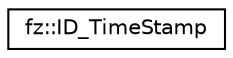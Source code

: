 digraph "Graphical Class Hierarchy"
{
 // LATEX_PDF_SIZE
  edge [fontname="Helvetica",fontsize="10",labelfontname="Helvetica",labelfontsize="10"];
  node [fontname="Helvetica",fontsize="10",shape=record];
  rankdir="LR";
  Node0 [label="fz::ID_TimeStamp",height=0.2,width=0.4,color="black", fillcolor="white", style="filled",URL="$structfz_1_1ID__TimeStamp.html",tooltip="Timestamp IDs in the format required for Node IDs."];
}
